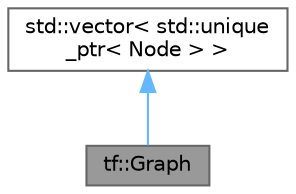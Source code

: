 digraph "tf::Graph"
{
 // LATEX_PDF_SIZE
  bgcolor="transparent";
  edge [fontname=Helvetica,fontsize=10,labelfontname=Helvetica,labelfontsize=10];
  node [fontname=Helvetica,fontsize=10,shape=box,height=0.2,width=0.4];
  Node1 [id="Node000001",label="tf::Graph",height=0.2,width=0.4,color="gray40", fillcolor="grey60", style="filled", fontcolor="black",tooltip="class to create a graph object"];
  Node2 -> Node1 [id="edge2_Node000001_Node000002",dir="back",color="steelblue1",style="solid",tooltip=" "];
  Node2 [id="Node000002",label="std::vector\< std::unique\l_ptr\< Node \> \>",height=0.2,width=0.4,color="gray40", fillcolor="white", style="filled",tooltip=" "];
}
